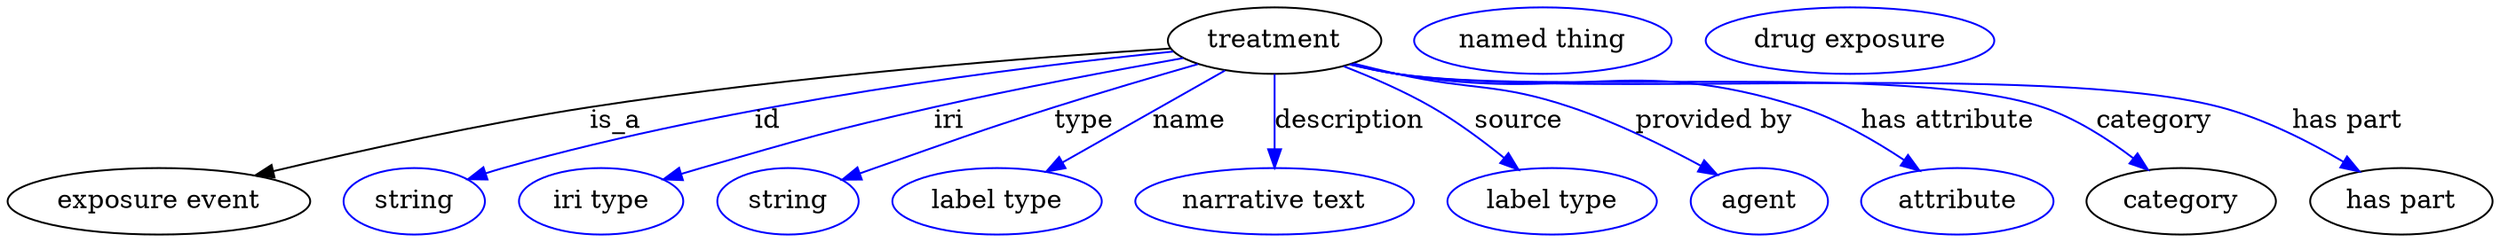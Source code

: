 digraph {
	graph [bb="0,0,1097,123"];
	node [label="\N"];
	treatment	 [height=0.5,
		label=treatment,
		pos="560.69,105",
		width=1.2277];
	"exposure event"	 [height=0.5,
		pos="63.694,18",
		width=1.7693];
	treatment -> "exposure event"	 [label=is_a,
		lp="265.69,61.5",
		pos="e,106.52,31.333 517.07,101.85 457.43,97.101 347.29,86.714 254.69,69 207.35,59.943 154.46,45.473 116.37,34.256"];
	id	 [color=blue,
		height=0.5,
		label=string,
		pos="175.69,18",
		width=0.84854];
	treatment -> id	 [color=blue,
		label=id,
		lp="333.19,61.5",
		pos="e,199.53,29.542 518.01,100.32 451.82,92.208 321.09,72.776 215.69,36 213.45,35.217 211.16,34.357 208.86,33.451",
		style=solid];
	iri	 [color=blue,
		height=0.5,
		label="iri type",
		pos="260.69,18",
		width=1.011];
	treatment -> iri	 [color=blue,
		label=iri,
		lp="418.19,61.5",
		pos="e,288.65,29.578 521.62,96.287 491.46,89.387 448.76,79.236 411.69,69 364.13,55.866 352.19,52.509 305.69,36 303.18,35.107 300.6,34.159 \
298,33.183",
		style=solid];
	type	 [color=blue,
		height=0.5,
		label=string,
		pos="345.69,18",
		width=0.84854];
	treatment -> type	 [color=blue,
		label=type,
		lp="477.69,61.5",
		pos="e,370.18,29.165 527.63,92.739 509.33,85.884 486.2,77.111 465.69,69 429.93,54.851 421.01,51.227 385.69,36 383.65,35.118 381.55,34.203 \
379.43,33.273",
		style=solid];
	name	 [color=blue,
		height=0.5,
		label="label type",
		pos="439.69,18",
		width=1.2638];
	treatment -> name	 [color=blue,
		label=name,
		lp="523.19,61.5",
		pos="e,461.85,33.932 538.78,89.245 519.54,75.412 491.37,55.154 469.98,39.773",
		style=solid];
	description	 [color=blue,
		height=0.5,
		label="narrative text",
		pos="560.69,18",
		width=1.6068];
	treatment -> description	 [color=blue,
		label=description,
		lp="591.19,61.5",
		pos="e,560.69,36.003 560.69,86.974 560.69,75.192 560.69,59.561 560.69,46.158",
		style=solid];
	source	 [color=blue,
		height=0.5,
		label="label type",
		pos="681.69,18",
		width=1.2638];
	treatment -> source	 [color=blue,
		label=source,
		lp="661.69,61.5",
		pos="e,664.93,35.184 589.08,91.129 600.79,84.939 614.27,77.196 625.69,69 636.82,61.017 648.17,51.088 657.71,42.117",
		style=solid];
	"provided by"	 [color=blue,
		height=0.5,
		label=agent,
		pos="774.69,18",
		width=0.83048];
	treatment -> "provided by"	 [color=blue,
		label="provided by",
		lp="748.69,61.5",
		pos="e,754.49,31.341 594.22,93.188 600.65,91.041 607.36,88.887 613.69,87 644.48,77.828 653.88,80.953 683.69,69 705.45,60.278 728.47,47.338 \
745.92,36.675",
		style=solid];
	"has attribute"	 [color=blue,
		height=0.5,
		label=attribute,
		pos="862.69,18",
		width=1.1193];
	treatment -> "has attribute"	 [color=blue,
		label="has attribute",
		lp="849.19,61.5",
		pos="e,844.16,34.019 593.17,92.701 599.88,90.52 606.95,88.478 613.69,87 688.77,70.539 713.35,94.968 785.69,69 803.82,62.495 821.88,50.872 \
835.95,40.363",
		style=solid];
	category	 [height=0.5,
		pos="961.69,18",
		width=1.1374];
	treatment -> category	 [color=blue,
		label=category,
		lp="939.19,61.5",
		pos="e,943.8,34.259 592.84,92.589 599.64,90.389 606.83,88.367 613.69,87 732.95,63.245 771.72,108.58 886.69,69 904.57,62.846 922.18,51.245 \
935.84,40.66",
		style=solid];
	"has part"	 [height=0.5,
		pos="1058.7,18",
		width=1.0652];
	treatment -> "has part"	 [color=blue,
		label="has part",
		lp="1022.2,61.5",
		pos="e,1037.6,33.36 592.83,92.51 599.62,90.315 606.82,88.316 613.69,87 767.98,57.459 815.66,112.2 966.69,69 988.97,62.628 1011.8,50.044 \
1029.1,38.971",
		style=solid];
	"named thing_category"	 [color=blue,
		height=0.5,
		label="named thing",
		pos="677.69,105",
		width=1.5346];
	"treatment_has part"	 [color=blue,
		height=0.5,
		label="drug exposure",
		pos="811.69,105",
		width=1.6971];
}

